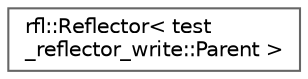 digraph "类继承关系图"
{
 // LATEX_PDF_SIZE
  bgcolor="transparent";
  edge [fontname=Helvetica,fontsize=10,labelfontname=Helvetica,labelfontsize=10];
  node [fontname=Helvetica,fontsize=10,shape=box,height=0.2,width=0.4];
  rankdir="LR";
  Node0 [id="Node000000",label="rfl::Reflector\< test\l_reflector_write::Parent \>",height=0.2,width=0.4,color="grey40", fillcolor="white", style="filled",URL="$structrfl_1_1_reflector_3_01test__reflector__write_1_1_parent_01_4.html",tooltip=" "];
}
